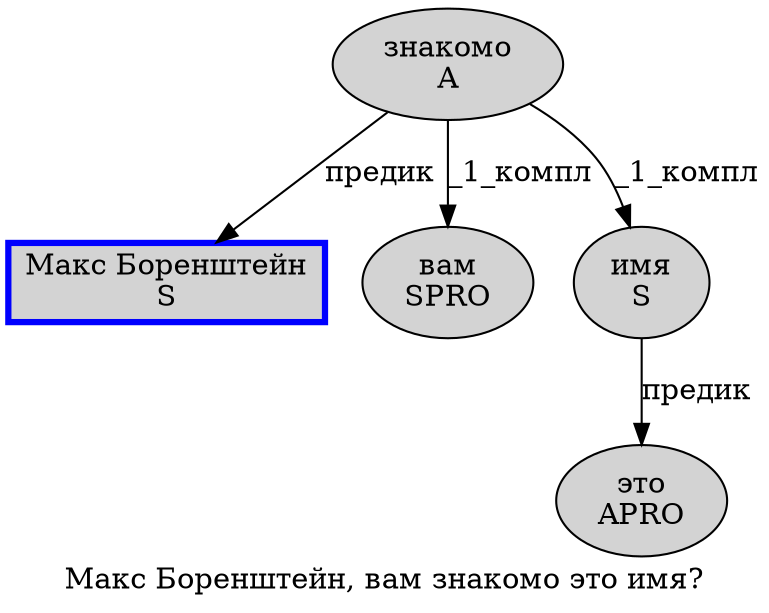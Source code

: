 digraph SENTENCE_4556 {
	graph [label="Макс Боренштейн, вам знакомо это имя?"]
	node [style=filled]
		0 [label="Макс Боренштейн
S" color=blue fillcolor=lightgray penwidth=3 shape=box]
		2 [label="вам
SPRO" color="" fillcolor=lightgray penwidth=1 shape=ellipse]
		3 [label="знакомо
A" color="" fillcolor=lightgray penwidth=1 shape=ellipse]
		4 [label="это
APRO" color="" fillcolor=lightgray penwidth=1 shape=ellipse]
		5 [label="имя
S" color="" fillcolor=lightgray penwidth=1 shape=ellipse]
			3 -> 0 [label="предик"]
			3 -> 2 [label="_1_компл"]
			3 -> 5 [label="_1_компл"]
			5 -> 4 [label="предик"]
}